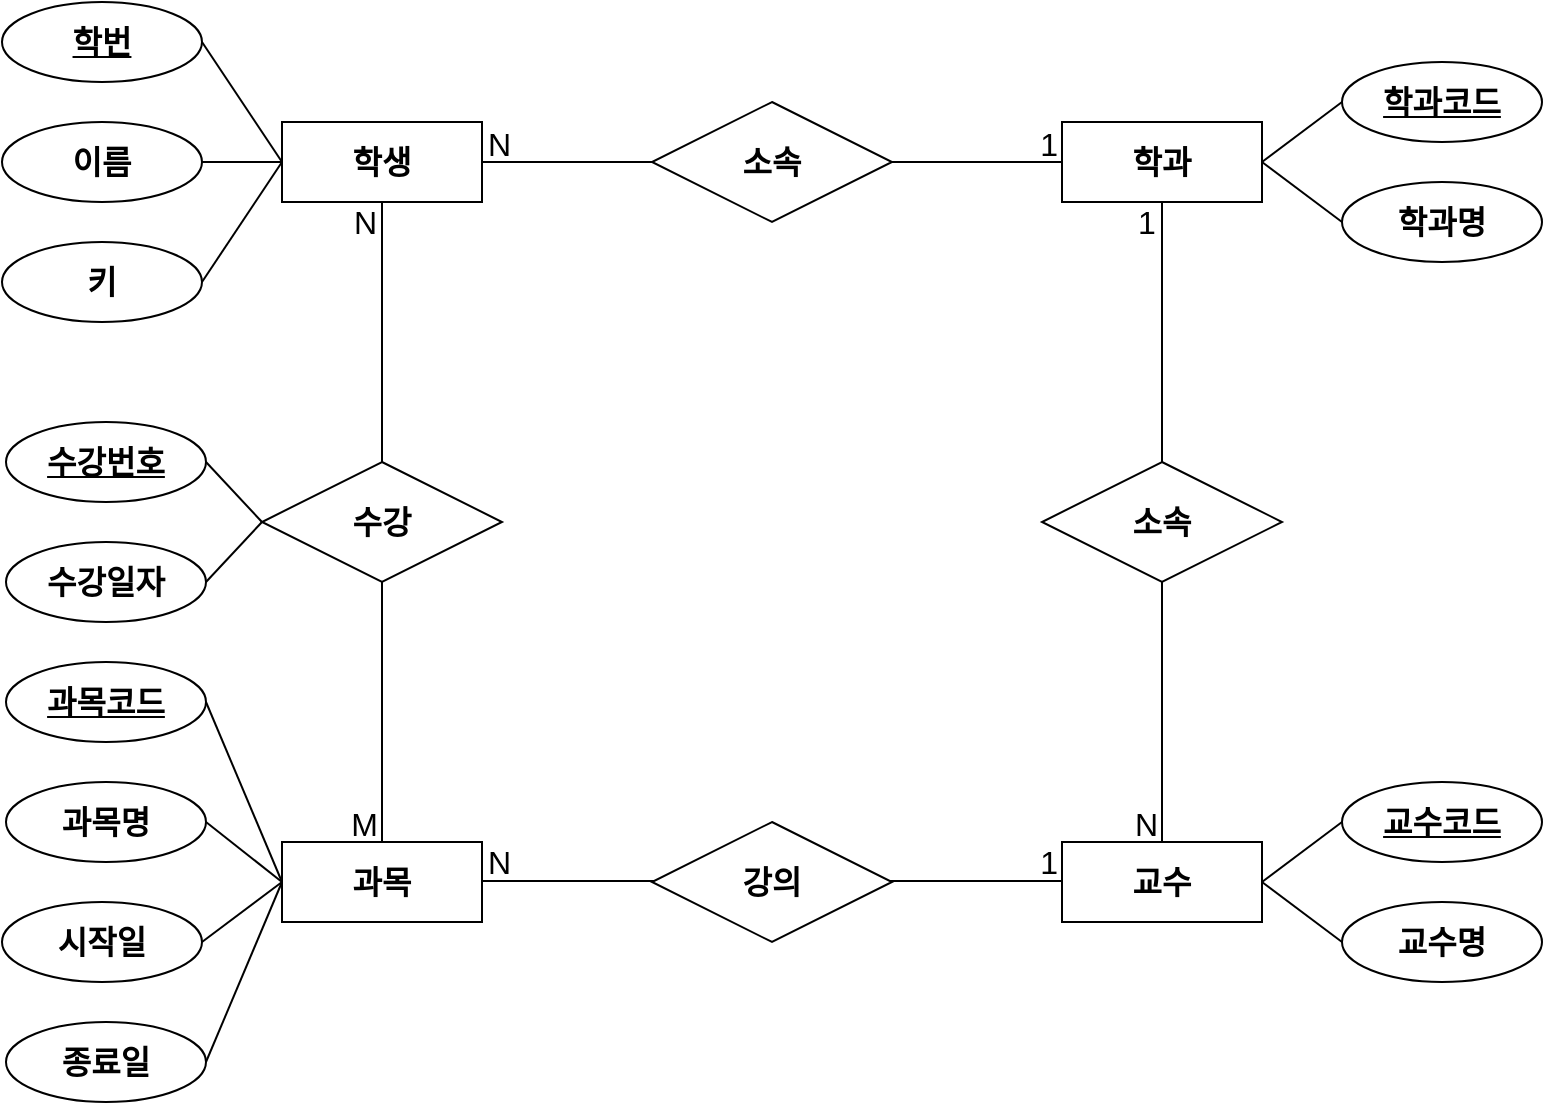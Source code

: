<mxfile>
    <diagram id="_AdScjWyPTQsTFY6K1qV" name="Page-1">
        <mxGraphModel dx="1100" dy="787" grid="1" gridSize="10" guides="1" tooltips="1" connect="1" arrows="1" fold="1" page="1" pageScale="1" pageWidth="850" pageHeight="1100" math="0" shadow="0">
            <root>
                <mxCell id="0"/>
                <mxCell id="1" parent="0"/>
                <mxCell id="2" value="" style="endArrow=none;html=1;rounded=0;fontSize=16;entryX=0;entryY=0.5;entryDx=0;entryDy=0;exitX=1;exitY=0.5;exitDx=0;exitDy=0;" edge="1" parent="1" source="5" target="20">
                    <mxGeometry relative="1" as="geometry">
                        <mxPoint x="640" y="40" as="sourcePoint"/>
                        <mxPoint x="710" y="-30" as="targetPoint"/>
                    </mxGeometry>
                </mxCell>
                <mxCell id="3" value="" style="endArrow=none;html=1;rounded=0;fontSize=16;exitX=1;exitY=0.5;exitDx=0;exitDy=0;entryX=0;entryY=0.5;entryDx=0;entryDy=0;" edge="1" parent="1" source="5" target="21">
                    <mxGeometry relative="1" as="geometry">
                        <mxPoint x="510" y="30.5" as="sourcePoint"/>
                        <mxPoint x="550" y="31" as="targetPoint"/>
                    </mxGeometry>
                </mxCell>
                <mxCell id="4" value="&lt;span style=&quot;font-size: 16px;&quot;&gt;&lt;b&gt;학생&lt;/b&gt;&lt;/span&gt;" style="whiteSpace=wrap;html=1;align=center;" vertex="1" parent="1">
                    <mxGeometry x="180" y="100" width="100" height="40" as="geometry"/>
                </mxCell>
                <mxCell id="5" value="&lt;span style=&quot;font-size: 16px;&quot;&gt;&lt;b&gt;학과&lt;br&gt;&lt;/b&gt;&lt;/span&gt;" style="whiteSpace=wrap;html=1;align=center;" vertex="1" parent="1">
                    <mxGeometry x="570" y="100" width="100" height="40" as="geometry"/>
                </mxCell>
                <mxCell id="6" value="학번" style="ellipse;whiteSpace=wrap;html=1;align=center;fontStyle=5;fontSize=16;" vertex="1" parent="1">
                    <mxGeometry x="40" y="40" width="100" height="40" as="geometry"/>
                </mxCell>
                <mxCell id="7" value="이름" style="ellipse;whiteSpace=wrap;html=1;align=center;fontSize=16;fontStyle=1" vertex="1" parent="1">
                    <mxGeometry x="40" y="100" width="100" height="40" as="geometry"/>
                </mxCell>
                <mxCell id="8" value="키" style="ellipse;whiteSpace=wrap;html=1;align=center;fontSize=16;fontStyle=1" vertex="1" parent="1">
                    <mxGeometry x="40" y="160" width="100" height="40" as="geometry"/>
                </mxCell>
                <mxCell id="13" value="" style="endArrow=none;html=1;rounded=0;fontSize=16;entryX=0;entryY=0.5;entryDx=0;entryDy=0;exitX=1;exitY=0.5;exitDx=0;exitDy=0;" edge="1" parent="1" source="6" target="4">
                    <mxGeometry relative="1" as="geometry">
                        <mxPoint x="260" y="-30" as="sourcePoint"/>
                        <mxPoint x="250" y="20" as="targetPoint"/>
                    </mxGeometry>
                </mxCell>
                <mxCell id="14" value="" style="endArrow=none;html=1;rounded=0;fontSize=16;entryX=0;entryY=0.5;entryDx=0;entryDy=0;exitX=1;exitY=0.5;exitDx=0;exitDy=0;" edge="1" parent="1" source="7" target="4">
                    <mxGeometry relative="1" as="geometry">
                        <mxPoint x="140" y="-30.5" as="sourcePoint"/>
                        <mxPoint x="220" y="100" as="targetPoint"/>
                    </mxGeometry>
                </mxCell>
                <mxCell id="15" value="" style="endArrow=none;html=1;rounded=0;fontSize=16;entryX=0;entryY=0.5;entryDx=0;entryDy=0;exitX=1;exitY=0.5;exitDx=0;exitDy=0;" edge="1" parent="1" source="8" target="4">
                    <mxGeometry relative="1" as="geometry">
                        <mxPoint x="150" y="30" as="sourcePoint"/>
                        <mxPoint x="230" y="110" as="targetPoint"/>
                    </mxGeometry>
                </mxCell>
                <mxCell id="20" value="학과코드" style="ellipse;whiteSpace=wrap;html=1;align=center;fontStyle=5;fontSize=16;" vertex="1" parent="1">
                    <mxGeometry x="710" y="70" width="100" height="40" as="geometry"/>
                </mxCell>
                <mxCell id="21" value="학과명" style="ellipse;whiteSpace=wrap;html=1;align=center;fontSize=16;fontStyle=1" vertex="1" parent="1">
                    <mxGeometry x="710" y="130" width="100" height="40" as="geometry"/>
                </mxCell>
                <mxCell id="22" value="&lt;span style=&quot;font-size: 16px;&quot;&gt;&lt;b&gt;교수&lt;/b&gt;&lt;/span&gt;" style="whiteSpace=wrap;html=1;align=center;" vertex="1" parent="1">
                    <mxGeometry x="570" y="460" width="100" height="40" as="geometry"/>
                </mxCell>
                <mxCell id="23" value="교수명" style="ellipse;whiteSpace=wrap;html=1;align=center;fontSize=16;fontStyle=1" vertex="1" parent="1">
                    <mxGeometry x="710" y="490" width="100" height="40" as="geometry"/>
                </mxCell>
                <mxCell id="25" value="" style="endArrow=none;html=1;rounded=0;fontSize=16;exitX=1;exitY=0.5;exitDx=0;exitDy=0;entryX=0;entryY=0.5;entryDx=0;entryDy=0;" edge="1" parent="1" source="22" target="29">
                    <mxGeometry relative="1" as="geometry">
                        <mxPoint x="470" y="440" as="sourcePoint"/>
                        <mxPoint x="440" y="390" as="targetPoint"/>
                    </mxGeometry>
                </mxCell>
                <mxCell id="26" value="" style="endArrow=none;html=1;rounded=0;fontSize=16;entryX=0;entryY=0.5;entryDx=0;entryDy=0;exitX=1;exitY=0.5;exitDx=0;exitDy=0;" edge="1" parent="1" source="22" target="23">
                    <mxGeometry relative="1" as="geometry">
                        <mxPoint x="470" y="490" as="sourcePoint"/>
                        <mxPoint x="440" y="420" as="targetPoint"/>
                    </mxGeometry>
                </mxCell>
                <mxCell id="29" value="교수코드" style="ellipse;whiteSpace=wrap;html=1;align=center;fontStyle=5;fontSize=16;" vertex="1" parent="1">
                    <mxGeometry x="710" y="430" width="100" height="40" as="geometry"/>
                </mxCell>
                <mxCell id="30" value="" style="endArrow=none;html=1;rounded=0;fontSize=16;exitX=1;exitY=0.5;exitDx=0;exitDy=0;entryX=0;entryY=0.5;entryDx=0;entryDy=0;" edge="1" parent="1" source="4" target="5">
                    <mxGeometry relative="1" as="geometry">
                        <mxPoint x="390" y="230" as="sourcePoint"/>
                        <mxPoint x="550" y="230" as="targetPoint"/>
                    </mxGeometry>
                </mxCell>
                <mxCell id="31" value="N" style="resizable=0;html=1;align=left;verticalAlign=bottom;fontSize=16;" connectable="0" vertex="1" parent="30">
                    <mxGeometry x="-1" relative="1" as="geometry">
                        <mxPoint x="1" y="2" as="offset"/>
                    </mxGeometry>
                </mxCell>
                <mxCell id="32" value="1" style="resizable=0;html=1;align=right;verticalAlign=bottom;fontSize=16;" connectable="0" vertex="1" parent="30">
                    <mxGeometry x="1" relative="1" as="geometry">
                        <mxPoint x="-2" y="2" as="offset"/>
                    </mxGeometry>
                </mxCell>
                <mxCell id="33" value="소속" style="shape=rhombus;perimeter=rhombusPerimeter;whiteSpace=wrap;html=1;align=center;fontSize=16;fontStyle=1" vertex="1" parent="1">
                    <mxGeometry x="365" y="90" width="120" height="60" as="geometry"/>
                </mxCell>
                <mxCell id="50" value="" style="endArrow=none;html=1;rounded=0;fontSize=16;entryX=1;entryY=0.5;entryDx=0;entryDy=0;exitX=0;exitY=0.5;exitDx=0;exitDy=0;" edge="1" source="52" target="53" parent="1">
                    <mxGeometry relative="1" as="geometry">
                        <mxPoint x="250" y="400" as="sourcePoint"/>
                        <mxPoint x="320" y="330" as="targetPoint"/>
                    </mxGeometry>
                </mxCell>
                <mxCell id="51" value="" style="endArrow=none;html=1;rounded=0;fontSize=16;exitX=0;exitY=0.5;exitDx=0;exitDy=0;entryX=1;entryY=0.5;entryDx=0;entryDy=0;" edge="1" source="52" target="54" parent="1">
                    <mxGeometry relative="1" as="geometry">
                        <mxPoint x="120" y="390.5" as="sourcePoint"/>
                        <mxPoint x="160" y="391" as="targetPoint"/>
                    </mxGeometry>
                </mxCell>
                <mxCell id="52" value="&lt;span style=&quot;font-size: 16px;&quot;&gt;&lt;b&gt;과목&lt;br&gt;&lt;/b&gt;&lt;/span&gt;" style="whiteSpace=wrap;html=1;align=center;" vertex="1" parent="1">
                    <mxGeometry x="180" y="460" width="100" height="40" as="geometry"/>
                </mxCell>
                <mxCell id="53" value="과목코드" style="ellipse;whiteSpace=wrap;html=1;align=center;fontStyle=5;fontSize=16;" vertex="1" parent="1">
                    <mxGeometry x="42" y="370" width="100" height="40" as="geometry"/>
                </mxCell>
                <mxCell id="54" value="과목명" style="ellipse;whiteSpace=wrap;html=1;align=center;fontSize=16;fontStyle=1" vertex="1" parent="1">
                    <mxGeometry x="42" y="430" width="100" height="40" as="geometry"/>
                </mxCell>
                <mxCell id="58" value="" style="endArrow=none;html=1;rounded=0;fontSize=16;entryX=1;entryY=0.5;entryDx=0;entryDy=0;exitX=0;exitY=0.5;exitDx=0;exitDy=0;" edge="1" target="59" parent="1" source="52">
                    <mxGeometry relative="1" as="geometry">
                        <mxPoint x="-82" y="495" as="sourcePoint"/>
                        <mxPoint x="-202" y="406" as="targetPoint"/>
                    </mxGeometry>
                </mxCell>
                <mxCell id="59" value="시작일" style="ellipse;whiteSpace=wrap;html=1;align=center;fontSize=16;fontStyle=1" vertex="1" parent="1">
                    <mxGeometry x="40" y="490" width="100" height="40" as="geometry"/>
                </mxCell>
                <mxCell id="60" value="" style="endArrow=none;html=1;rounded=0;fontSize=16;exitX=0;exitY=0.5;exitDx=0;exitDy=0;entryX=1;entryY=0.5;entryDx=0;entryDy=0;" edge="1" target="61" parent="1" source="52">
                    <mxGeometry relative="1" as="geometry">
                        <mxPoint x="280" y="540" as="sourcePoint"/>
                        <mxPoint x="160" y="451" as="targetPoint"/>
                    </mxGeometry>
                </mxCell>
                <mxCell id="61" value="종료일" style="ellipse;whiteSpace=wrap;html=1;align=center;fontSize=16;fontStyle=1" vertex="1" parent="1">
                    <mxGeometry x="42" y="550" width="100" height="40" as="geometry"/>
                </mxCell>
                <mxCell id="66" value="" style="endArrow=none;html=1;rounded=0;fontSize=16;exitX=1;exitY=0.5;exitDx=0;exitDy=0;entryX=0;entryY=0.5;entryDx=0;entryDy=0;" edge="1" parent="1">
                    <mxGeometry relative="1" as="geometry">
                        <mxPoint x="280" y="479.5" as="sourcePoint"/>
                        <mxPoint x="570" y="479.5" as="targetPoint"/>
                    </mxGeometry>
                </mxCell>
                <mxCell id="67" value="N" style="resizable=0;html=1;align=left;verticalAlign=bottom;fontSize=16;" connectable="0" vertex="1" parent="66">
                    <mxGeometry x="-1" relative="1" as="geometry">
                        <mxPoint x="1" y="2" as="offset"/>
                    </mxGeometry>
                </mxCell>
                <mxCell id="68" value="1" style="resizable=0;html=1;align=right;verticalAlign=bottom;fontSize=16;" connectable="0" vertex="1" parent="66">
                    <mxGeometry x="1" relative="1" as="geometry">
                        <mxPoint x="-2" y="2" as="offset"/>
                    </mxGeometry>
                </mxCell>
                <mxCell id="65" value="강의" style="shape=rhombus;perimeter=rhombusPerimeter;whiteSpace=wrap;html=1;align=center;fontSize=16;fontStyle=1" vertex="1" parent="1">
                    <mxGeometry x="365" y="450" width="120" height="60" as="geometry"/>
                </mxCell>
                <mxCell id="69" value="" style="endArrow=none;html=1;rounded=0;fontSize=16;exitX=0.5;exitY=1;exitDx=0;exitDy=0;entryX=0.5;entryY=0;entryDx=0;entryDy=0;" edge="1" parent="1" source="4" target="52">
                    <mxGeometry relative="1" as="geometry">
                        <mxPoint x="290" y="130" as="sourcePoint"/>
                        <mxPoint x="580" y="130" as="targetPoint"/>
                    </mxGeometry>
                </mxCell>
                <mxCell id="70" value="N" style="resizable=0;html=1;align=left;verticalAlign=bottom;fontSize=16;" connectable="0" vertex="1" parent="69">
                    <mxGeometry x="-1" relative="1" as="geometry">
                        <mxPoint x="-16" y="21" as="offset"/>
                    </mxGeometry>
                </mxCell>
                <mxCell id="71" value="M" style="resizable=0;html=1;align=right;verticalAlign=bottom;fontSize=16;" connectable="0" vertex="1" parent="69">
                    <mxGeometry x="1" relative="1" as="geometry">
                        <mxPoint x="-2" y="2" as="offset"/>
                    </mxGeometry>
                </mxCell>
                <mxCell id="34" value="수강" style="shape=rhombus;perimeter=rhombusPerimeter;whiteSpace=wrap;html=1;align=center;fontSize=16;fontStyle=1" vertex="1" parent="1">
                    <mxGeometry x="170" y="270" width="120" height="60" as="geometry"/>
                </mxCell>
                <mxCell id="76" value="수강일자" style="ellipse;whiteSpace=wrap;html=1;align=center;fontSize=16;fontStyle=1" vertex="1" parent="1">
                    <mxGeometry x="42" y="310" width="100" height="40" as="geometry"/>
                </mxCell>
                <mxCell id="77" value="" style="endArrow=none;html=1;rounded=0;fontSize=16;entryX=1;entryY=0.5;entryDx=0;entryDy=0;exitX=0;exitY=0.5;exitDx=0;exitDy=0;" edge="1" target="76" parent="1" source="34">
                    <mxGeometry relative="1" as="geometry">
                        <mxPoint x="290" y="300" as="sourcePoint"/>
                        <mxPoint x="60" y="240" as="targetPoint"/>
                    </mxGeometry>
                </mxCell>
                <mxCell id="81" value="" style="endArrow=none;html=1;rounded=0;fontSize=16;exitX=0.5;exitY=1;exitDx=0;exitDy=0;entryX=0.5;entryY=0;entryDx=0;entryDy=0;" edge="1" parent="1" source="5" target="22">
                    <mxGeometry relative="1" as="geometry">
                        <mxPoint x="520" y="220" as="sourcePoint"/>
                        <mxPoint x="560" y="390" as="targetPoint"/>
                    </mxGeometry>
                </mxCell>
                <mxCell id="82" value="1" style="resizable=0;html=1;align=left;verticalAlign=bottom;fontSize=16;" connectable="0" vertex="1" parent="81">
                    <mxGeometry x="-1" relative="1" as="geometry">
                        <mxPoint x="-14" y="21" as="offset"/>
                    </mxGeometry>
                </mxCell>
                <mxCell id="83" value="N" style="resizable=0;html=1;align=right;verticalAlign=bottom;fontSize=16;" connectable="0" vertex="1" parent="81">
                    <mxGeometry x="1" relative="1" as="geometry">
                        <mxPoint x="-2" y="2" as="offset"/>
                    </mxGeometry>
                </mxCell>
                <mxCell id="80" value="소속" style="shape=rhombus;perimeter=rhombusPerimeter;whiteSpace=wrap;html=1;align=center;fontSize=16;fontStyle=1" vertex="1" parent="1">
                    <mxGeometry x="560" y="270" width="120" height="60" as="geometry"/>
                </mxCell>
                <mxCell id="hHEy7E8xGIfaVttC52IC-83" value="수강번호" style="ellipse;whiteSpace=wrap;html=1;align=center;fontStyle=5;fontSize=16;" vertex="1" parent="1">
                    <mxGeometry x="42" y="250" width="100" height="40" as="geometry"/>
                </mxCell>
                <mxCell id="hHEy7E8xGIfaVttC52IC-84" value="" style="endArrow=none;html=1;rounded=0;fontSize=16;entryX=1;entryY=0.5;entryDx=0;entryDy=0;exitX=0;exitY=0.5;exitDx=0;exitDy=0;" edge="1" parent="1" source="34" target="hHEy7E8xGIfaVttC52IC-83">
                    <mxGeometry relative="1" as="geometry">
                        <mxPoint x="180" y="310" as="sourcePoint"/>
                        <mxPoint x="152" y="340" as="targetPoint"/>
                    </mxGeometry>
                </mxCell>
            </root>
        </mxGraphModel>
    </diagram>
    <diagram id="PooRbNvgehiI0-KN0W5j" name="Page-2">
        <mxGraphModel dx="1100" dy="787" grid="1" gridSize="10" guides="1" tooltips="1" connect="1" arrows="1" fold="1" page="1" pageScale="1" pageWidth="850" pageHeight="1100" math="0" shadow="0">
            <root>
                <mxCell id="0"/>
                <mxCell id="1" parent="0"/>
                <mxCell id="-gYRclkvcAyLmIwYbQd1-1" value="학생" style="shape=table;startSize=30;container=1;collapsible=1;childLayout=tableLayout;fixedRows=1;rowLines=0;fontStyle=1;align=center;resizeLast=1;" vertex="1" parent="1">
                    <mxGeometry x="40" y="40" width="180" height="150" as="geometry"/>
                </mxCell>
                <mxCell id="-gYRclkvcAyLmIwYbQd1-2" value="" style="shape=tableRow;horizontal=0;startSize=0;swimlaneHead=0;swimlaneBody=0;fillColor=none;collapsible=0;dropTarget=0;points=[[0,0.5],[1,0.5]];portConstraint=eastwest;top=0;left=0;right=0;bottom=0;" vertex="1" parent="-gYRclkvcAyLmIwYbQd1-1">
                    <mxGeometry y="30" width="180" height="30" as="geometry"/>
                </mxCell>
                <mxCell id="-gYRclkvcAyLmIwYbQd1-3" value="PK" style="shape=partialRectangle;connectable=0;fillColor=none;top=0;left=0;bottom=0;right=0;fontStyle=1;overflow=hidden;" vertex="1" parent="-gYRclkvcAyLmIwYbQd1-2">
                    <mxGeometry width="60" height="30" as="geometry">
                        <mxRectangle width="60" height="30" as="alternateBounds"/>
                    </mxGeometry>
                </mxCell>
                <mxCell id="-gYRclkvcAyLmIwYbQd1-4" value="학번" style="shape=partialRectangle;connectable=0;fillColor=none;top=0;left=0;bottom=0;right=0;align=left;spacingLeft=6;fontStyle=5;overflow=hidden;" vertex="1" parent="-gYRclkvcAyLmIwYbQd1-2">
                    <mxGeometry x="60" width="120" height="30" as="geometry">
                        <mxRectangle width="120" height="30" as="alternateBounds"/>
                    </mxGeometry>
                </mxCell>
                <mxCell id="-gYRclkvcAyLmIwYbQd1-5" value="" style="shape=tableRow;horizontal=0;startSize=0;swimlaneHead=0;swimlaneBody=0;fillColor=none;collapsible=0;dropTarget=0;points=[[0,0.5],[1,0.5]];portConstraint=eastwest;top=0;left=0;right=0;bottom=1;" vertex="1" parent="-gYRclkvcAyLmIwYbQd1-1">
                    <mxGeometry y="60" width="180" height="30" as="geometry"/>
                </mxCell>
                <mxCell id="-gYRclkvcAyLmIwYbQd1-6" value="FK" style="shape=partialRectangle;connectable=0;fillColor=none;top=0;left=0;bottom=0;right=0;fontStyle=1;overflow=hidden;" vertex="1" parent="-gYRclkvcAyLmIwYbQd1-5">
                    <mxGeometry width="60" height="30" as="geometry">
                        <mxRectangle width="60" height="30" as="alternateBounds"/>
                    </mxGeometry>
                </mxCell>
                <mxCell id="-gYRclkvcAyLmIwYbQd1-7" value="학과코드" style="shape=partialRectangle;connectable=0;fillColor=none;top=0;left=0;bottom=0;right=0;align=left;spacingLeft=6;fontStyle=5;overflow=hidden;" vertex="1" parent="-gYRclkvcAyLmIwYbQd1-5">
                    <mxGeometry x="60" width="120" height="30" as="geometry">
                        <mxRectangle width="120" height="30" as="alternateBounds"/>
                    </mxGeometry>
                </mxCell>
                <mxCell id="-gYRclkvcAyLmIwYbQd1-8" value="" style="shape=tableRow;horizontal=0;startSize=0;swimlaneHead=0;swimlaneBody=0;fillColor=none;collapsible=0;dropTarget=0;points=[[0,0.5],[1,0.5]];portConstraint=eastwest;top=0;left=0;right=0;bottom=0;" vertex="1" parent="-gYRclkvcAyLmIwYbQd1-1">
                    <mxGeometry y="90" width="180" height="30" as="geometry"/>
                </mxCell>
                <mxCell id="-gYRclkvcAyLmIwYbQd1-9" value="" style="shape=partialRectangle;connectable=0;fillColor=none;top=0;left=0;bottom=0;right=0;editable=1;overflow=hidden;" vertex="1" parent="-gYRclkvcAyLmIwYbQd1-8">
                    <mxGeometry width="60" height="30" as="geometry">
                        <mxRectangle width="60" height="30" as="alternateBounds"/>
                    </mxGeometry>
                </mxCell>
                <mxCell id="-gYRclkvcAyLmIwYbQd1-10" value="이름" style="shape=partialRectangle;connectable=0;fillColor=none;top=0;left=0;bottom=0;right=0;align=left;spacingLeft=6;overflow=hidden;" vertex="1" parent="-gYRclkvcAyLmIwYbQd1-8">
                    <mxGeometry x="60" width="120" height="30" as="geometry">
                        <mxRectangle width="120" height="30" as="alternateBounds"/>
                    </mxGeometry>
                </mxCell>
                <mxCell id="-gYRclkvcAyLmIwYbQd1-11" value="" style="shape=tableRow;horizontal=0;startSize=0;swimlaneHead=0;swimlaneBody=0;fillColor=none;collapsible=0;dropTarget=0;points=[[0,0.5],[1,0.5]];portConstraint=eastwest;top=0;left=0;right=0;bottom=0;" vertex="1" parent="-gYRclkvcAyLmIwYbQd1-1">
                    <mxGeometry y="120" width="180" height="30" as="geometry"/>
                </mxCell>
                <mxCell id="-gYRclkvcAyLmIwYbQd1-12" value="" style="shape=partialRectangle;connectable=0;fillColor=none;top=0;left=0;bottom=0;right=0;editable=1;overflow=hidden;" vertex="1" parent="-gYRclkvcAyLmIwYbQd1-11">
                    <mxGeometry width="60" height="30" as="geometry">
                        <mxRectangle width="60" height="30" as="alternateBounds"/>
                    </mxGeometry>
                </mxCell>
                <mxCell id="-gYRclkvcAyLmIwYbQd1-13" value="키" style="shape=partialRectangle;connectable=0;fillColor=none;top=0;left=0;bottom=0;right=0;align=left;spacingLeft=6;overflow=hidden;" vertex="1" parent="-gYRclkvcAyLmIwYbQd1-11">
                    <mxGeometry x="60" width="120" height="30" as="geometry">
                        <mxRectangle width="120" height="30" as="alternateBounds"/>
                    </mxGeometry>
                </mxCell>
                <mxCell id="-gYRclkvcAyLmIwYbQd1-14" value="학과" style="shape=table;startSize=30;container=1;collapsible=1;childLayout=tableLayout;fixedRows=1;rowLines=0;fontStyle=1;align=center;resizeLast=1;" vertex="1" parent="1">
                    <mxGeometry x="340" y="40" width="180" height="90" as="geometry"/>
                </mxCell>
                <mxCell id="-gYRclkvcAyLmIwYbQd1-15" value="" style="shape=tableRow;horizontal=0;startSize=0;swimlaneHead=0;swimlaneBody=0;fillColor=none;collapsible=0;dropTarget=0;points=[[0,0.5],[1,0.5]];portConstraint=eastwest;top=0;left=0;right=0;bottom=1;" vertex="1" parent="-gYRclkvcAyLmIwYbQd1-14">
                    <mxGeometry y="30" width="180" height="30" as="geometry"/>
                </mxCell>
                <mxCell id="-gYRclkvcAyLmIwYbQd1-16" value="PK" style="shape=partialRectangle;connectable=0;fillColor=none;top=0;left=0;bottom=0;right=0;fontStyle=1;overflow=hidden;" vertex="1" parent="-gYRclkvcAyLmIwYbQd1-15">
                    <mxGeometry width="30" height="30" as="geometry">
                        <mxRectangle width="30" height="30" as="alternateBounds"/>
                    </mxGeometry>
                </mxCell>
                <mxCell id="-gYRclkvcAyLmIwYbQd1-17" value="학과코드" style="shape=partialRectangle;connectable=0;fillColor=none;top=0;left=0;bottom=0;right=0;align=left;spacingLeft=6;fontStyle=5;overflow=hidden;" vertex="1" parent="-gYRclkvcAyLmIwYbQd1-15">
                    <mxGeometry x="30" width="150" height="30" as="geometry">
                        <mxRectangle width="150" height="30" as="alternateBounds"/>
                    </mxGeometry>
                </mxCell>
                <mxCell id="-gYRclkvcAyLmIwYbQd1-18" value="" style="shape=tableRow;horizontal=0;startSize=0;swimlaneHead=0;swimlaneBody=0;fillColor=none;collapsible=0;dropTarget=0;points=[[0,0.5],[1,0.5]];portConstraint=eastwest;top=0;left=0;right=0;bottom=0;" vertex="1" parent="-gYRclkvcAyLmIwYbQd1-14">
                    <mxGeometry y="60" width="180" height="30" as="geometry"/>
                </mxCell>
                <mxCell id="-gYRclkvcAyLmIwYbQd1-19" value="" style="shape=partialRectangle;connectable=0;fillColor=none;top=0;left=0;bottom=0;right=0;editable=1;overflow=hidden;" vertex="1" parent="-gYRclkvcAyLmIwYbQd1-18">
                    <mxGeometry width="30" height="30" as="geometry">
                        <mxRectangle width="30" height="30" as="alternateBounds"/>
                    </mxGeometry>
                </mxCell>
                <mxCell id="-gYRclkvcAyLmIwYbQd1-20" value="학과명" style="shape=partialRectangle;connectable=0;fillColor=none;top=0;left=0;bottom=0;right=0;align=left;spacingLeft=6;overflow=hidden;" vertex="1" parent="-gYRclkvcAyLmIwYbQd1-18">
                    <mxGeometry x="30" width="150" height="30" as="geometry">
                        <mxRectangle width="150" height="30" as="alternateBounds"/>
                    </mxGeometry>
                </mxCell>
                <mxCell id="-gYRclkvcAyLmIwYbQd1-27" value="교수" style="shape=table;startSize=30;container=1;collapsible=1;childLayout=tableLayout;fixedRows=1;rowLines=0;fontStyle=1;align=center;resizeLast=1;" vertex="1" parent="1">
                    <mxGeometry x="340" y="420" width="180" height="120" as="geometry"/>
                </mxCell>
                <mxCell id="-gYRclkvcAyLmIwYbQd1-28" value="" style="shape=tableRow;horizontal=0;startSize=0;swimlaneHead=0;swimlaneBody=0;fillColor=none;collapsible=0;dropTarget=0;points=[[0,0.5],[1,0.5]];portConstraint=eastwest;top=0;left=0;right=0;bottom=0;" vertex="1" parent="-gYRclkvcAyLmIwYbQd1-27">
                    <mxGeometry y="30" width="180" height="30" as="geometry"/>
                </mxCell>
                <mxCell id="-gYRclkvcAyLmIwYbQd1-29" value="PK" style="shape=partialRectangle;connectable=0;fillColor=none;top=0;left=0;bottom=0;right=0;fontStyle=1;overflow=hidden;" vertex="1" parent="-gYRclkvcAyLmIwYbQd1-28">
                    <mxGeometry width="60" height="30" as="geometry">
                        <mxRectangle width="60" height="30" as="alternateBounds"/>
                    </mxGeometry>
                </mxCell>
                <mxCell id="-gYRclkvcAyLmIwYbQd1-30" value="교수코드" style="shape=partialRectangle;connectable=0;fillColor=none;top=0;left=0;bottom=0;right=0;align=left;spacingLeft=6;fontStyle=5;overflow=hidden;" vertex="1" parent="-gYRclkvcAyLmIwYbQd1-28">
                    <mxGeometry x="60" width="120" height="30" as="geometry">
                        <mxRectangle width="120" height="30" as="alternateBounds"/>
                    </mxGeometry>
                </mxCell>
                <mxCell id="-gYRclkvcAyLmIwYbQd1-31" value="" style="shape=tableRow;horizontal=0;startSize=0;swimlaneHead=0;swimlaneBody=0;fillColor=none;collapsible=0;dropTarget=0;points=[[0,0.5],[1,0.5]];portConstraint=eastwest;top=0;left=0;right=0;bottom=1;" vertex="1" parent="-gYRclkvcAyLmIwYbQd1-27">
                    <mxGeometry y="60" width="180" height="30" as="geometry"/>
                </mxCell>
                <mxCell id="-gYRclkvcAyLmIwYbQd1-32" value="FK" style="shape=partialRectangle;connectable=0;fillColor=none;top=0;left=0;bottom=0;right=0;fontStyle=1;overflow=hidden;" vertex="1" parent="-gYRclkvcAyLmIwYbQd1-31">
                    <mxGeometry width="60" height="30" as="geometry">
                        <mxRectangle width="60" height="30" as="alternateBounds"/>
                    </mxGeometry>
                </mxCell>
                <mxCell id="-gYRclkvcAyLmIwYbQd1-33" value="학과코드" style="shape=partialRectangle;connectable=0;fillColor=none;top=0;left=0;bottom=0;right=0;align=left;spacingLeft=6;fontStyle=5;overflow=hidden;" vertex="1" parent="-gYRclkvcAyLmIwYbQd1-31">
                    <mxGeometry x="60" width="120" height="30" as="geometry">
                        <mxRectangle width="120" height="30" as="alternateBounds"/>
                    </mxGeometry>
                </mxCell>
                <mxCell id="-gYRclkvcAyLmIwYbQd1-34" value="" style="shape=tableRow;horizontal=0;startSize=0;swimlaneHead=0;swimlaneBody=0;fillColor=none;collapsible=0;dropTarget=0;points=[[0,0.5],[1,0.5]];portConstraint=eastwest;top=0;left=0;right=0;bottom=0;" vertex="1" parent="-gYRclkvcAyLmIwYbQd1-27">
                    <mxGeometry y="90" width="180" height="30" as="geometry"/>
                </mxCell>
                <mxCell id="-gYRclkvcAyLmIwYbQd1-35" value="" style="shape=partialRectangle;connectable=0;fillColor=none;top=0;left=0;bottom=0;right=0;editable=1;overflow=hidden;" vertex="1" parent="-gYRclkvcAyLmIwYbQd1-34">
                    <mxGeometry width="60" height="30" as="geometry">
                        <mxRectangle width="60" height="30" as="alternateBounds"/>
                    </mxGeometry>
                </mxCell>
                <mxCell id="-gYRclkvcAyLmIwYbQd1-36" value="교수명" style="shape=partialRectangle;connectable=0;fillColor=none;top=0;left=0;bottom=0;right=0;align=left;spacingLeft=6;overflow=hidden;" vertex="1" parent="-gYRclkvcAyLmIwYbQd1-34">
                    <mxGeometry x="60" width="120" height="30" as="geometry">
                        <mxRectangle width="120" height="30" as="alternateBounds"/>
                    </mxGeometry>
                </mxCell>
                <mxCell id="-gYRclkvcAyLmIwYbQd1-40" value="과목" style="shape=table;startSize=30;container=1;collapsible=1;childLayout=tableLayout;fixedRows=1;rowLines=0;fontStyle=1;align=center;resizeLast=1;" vertex="1" parent="1">
                    <mxGeometry x="40" y="420" width="180" height="180" as="geometry"/>
                </mxCell>
                <mxCell id="-gYRclkvcAyLmIwYbQd1-41" value="" style="shape=tableRow;horizontal=0;startSize=0;swimlaneHead=0;swimlaneBody=0;fillColor=none;collapsible=0;dropTarget=0;points=[[0,0.5],[1,0.5]];portConstraint=eastwest;top=0;left=0;right=0;bottom=0;" vertex="1" parent="-gYRclkvcAyLmIwYbQd1-40">
                    <mxGeometry y="30" width="180" height="30" as="geometry"/>
                </mxCell>
                <mxCell id="-gYRclkvcAyLmIwYbQd1-42" value="PK" style="shape=partialRectangle;connectable=0;fillColor=none;top=0;left=0;bottom=0;right=0;fontStyle=1;overflow=hidden;" vertex="1" parent="-gYRclkvcAyLmIwYbQd1-41">
                    <mxGeometry width="60" height="30" as="geometry">
                        <mxRectangle width="60" height="30" as="alternateBounds"/>
                    </mxGeometry>
                </mxCell>
                <mxCell id="-gYRclkvcAyLmIwYbQd1-43" value="과목코드" style="shape=partialRectangle;connectable=0;fillColor=none;top=0;left=0;bottom=0;right=0;align=left;spacingLeft=6;fontStyle=5;overflow=hidden;" vertex="1" parent="-gYRclkvcAyLmIwYbQd1-41">
                    <mxGeometry x="60" width="120" height="30" as="geometry">
                        <mxRectangle width="120" height="30" as="alternateBounds"/>
                    </mxGeometry>
                </mxCell>
                <mxCell id="-gYRclkvcAyLmIwYbQd1-44" value="" style="shape=tableRow;horizontal=0;startSize=0;swimlaneHead=0;swimlaneBody=0;fillColor=none;collapsible=0;dropTarget=0;points=[[0,0.5],[1,0.5]];portConstraint=eastwest;top=0;left=0;right=0;bottom=1;" vertex="1" parent="-gYRclkvcAyLmIwYbQd1-40">
                    <mxGeometry y="60" width="180" height="30" as="geometry"/>
                </mxCell>
                <mxCell id="-gYRclkvcAyLmIwYbQd1-45" value="FK" style="shape=partialRectangle;connectable=0;fillColor=none;top=0;left=0;bottom=0;right=0;fontStyle=1;overflow=hidden;" vertex="1" parent="-gYRclkvcAyLmIwYbQd1-44">
                    <mxGeometry width="60" height="30" as="geometry">
                        <mxRectangle width="60" height="30" as="alternateBounds"/>
                    </mxGeometry>
                </mxCell>
                <mxCell id="-gYRclkvcAyLmIwYbQd1-46" value="교수코드" style="shape=partialRectangle;connectable=0;fillColor=none;top=0;left=0;bottom=0;right=0;align=left;spacingLeft=6;fontStyle=5;overflow=hidden;" vertex="1" parent="-gYRclkvcAyLmIwYbQd1-44">
                    <mxGeometry x="60" width="120" height="30" as="geometry">
                        <mxRectangle width="120" height="30" as="alternateBounds"/>
                    </mxGeometry>
                </mxCell>
                <mxCell id="-gYRclkvcAyLmIwYbQd1-47" value="" style="shape=tableRow;horizontal=0;startSize=0;swimlaneHead=0;swimlaneBody=0;fillColor=none;collapsible=0;dropTarget=0;points=[[0,0.5],[1,0.5]];portConstraint=eastwest;top=0;left=0;right=0;bottom=0;" vertex="1" parent="-gYRclkvcAyLmIwYbQd1-40">
                    <mxGeometry y="90" width="180" height="30" as="geometry"/>
                </mxCell>
                <mxCell id="-gYRclkvcAyLmIwYbQd1-48" value="" style="shape=partialRectangle;connectable=0;fillColor=none;top=0;left=0;bottom=0;right=0;editable=1;overflow=hidden;" vertex="1" parent="-gYRclkvcAyLmIwYbQd1-47">
                    <mxGeometry width="60" height="30" as="geometry">
                        <mxRectangle width="60" height="30" as="alternateBounds"/>
                    </mxGeometry>
                </mxCell>
                <mxCell id="-gYRclkvcAyLmIwYbQd1-49" value="과목명" style="shape=partialRectangle;connectable=0;fillColor=none;top=0;left=0;bottom=0;right=0;align=left;spacingLeft=6;overflow=hidden;" vertex="1" parent="-gYRclkvcAyLmIwYbQd1-47">
                    <mxGeometry x="60" width="120" height="30" as="geometry">
                        <mxRectangle width="120" height="30" as="alternateBounds"/>
                    </mxGeometry>
                </mxCell>
                <mxCell id="-gYRclkvcAyLmIwYbQd1-50" value="" style="shape=tableRow;horizontal=0;startSize=0;swimlaneHead=0;swimlaneBody=0;fillColor=none;collapsible=0;dropTarget=0;points=[[0,0.5],[1,0.5]];portConstraint=eastwest;top=0;left=0;right=0;bottom=0;" vertex="1" parent="-gYRclkvcAyLmIwYbQd1-40">
                    <mxGeometry y="120" width="180" height="30" as="geometry"/>
                </mxCell>
                <mxCell id="-gYRclkvcAyLmIwYbQd1-51" value="" style="shape=partialRectangle;connectable=0;fillColor=none;top=0;left=0;bottom=0;right=0;editable=1;overflow=hidden;" vertex="1" parent="-gYRclkvcAyLmIwYbQd1-50">
                    <mxGeometry width="60" height="30" as="geometry">
                        <mxRectangle width="60" height="30" as="alternateBounds"/>
                    </mxGeometry>
                </mxCell>
                <mxCell id="-gYRclkvcAyLmIwYbQd1-52" value="시작일" style="shape=partialRectangle;connectable=0;fillColor=none;top=0;left=0;bottom=0;right=0;align=left;spacingLeft=6;overflow=hidden;" vertex="1" parent="-gYRclkvcAyLmIwYbQd1-50">
                    <mxGeometry x="60" width="120" height="30" as="geometry">
                        <mxRectangle width="120" height="30" as="alternateBounds"/>
                    </mxGeometry>
                </mxCell>
                <mxCell id="-gYRclkvcAyLmIwYbQd1-53" value="" style="shape=tableRow;horizontal=0;startSize=0;swimlaneHead=0;swimlaneBody=0;fillColor=none;collapsible=0;dropTarget=0;points=[[0,0.5],[1,0.5]];portConstraint=eastwest;top=0;left=0;right=0;bottom=0;" vertex="1" parent="-gYRclkvcAyLmIwYbQd1-40">
                    <mxGeometry y="150" width="180" height="30" as="geometry"/>
                </mxCell>
                <mxCell id="-gYRclkvcAyLmIwYbQd1-54" value="" style="shape=partialRectangle;connectable=0;fillColor=none;top=0;left=0;bottom=0;right=0;editable=1;overflow=hidden;" vertex="1" parent="-gYRclkvcAyLmIwYbQd1-53">
                    <mxGeometry width="60" height="30" as="geometry">
                        <mxRectangle width="60" height="30" as="alternateBounds"/>
                    </mxGeometry>
                </mxCell>
                <mxCell id="-gYRclkvcAyLmIwYbQd1-55" value="종료일" style="shape=partialRectangle;connectable=0;fillColor=none;top=0;left=0;bottom=0;right=0;align=left;spacingLeft=6;overflow=hidden;" vertex="1" parent="-gYRclkvcAyLmIwYbQd1-53">
                    <mxGeometry x="60" width="120" height="30" as="geometry">
                        <mxRectangle width="120" height="30" as="alternateBounds"/>
                    </mxGeometry>
                </mxCell>
                <mxCell id="-gYRclkvcAyLmIwYbQd1-56" value="수강" style="shape=table;startSize=30;container=1;collapsible=1;childLayout=tableLayout;fixedRows=1;rowLines=0;fontStyle=1;align=center;resizeLast=1;" vertex="1" parent="1">
                    <mxGeometry x="40" y="230" width="180" height="150" as="geometry"/>
                </mxCell>
                <mxCell id="uZQGi4aJIKeUWz2_xX5c-1" value="" style="shape=tableRow;horizontal=0;startSize=0;swimlaneHead=0;swimlaneBody=0;fillColor=none;collapsible=0;dropTarget=0;points=[[0,0.5],[1,0.5]];portConstraint=eastwest;top=0;left=0;right=0;bottom=0;" vertex="1" parent="-gYRclkvcAyLmIwYbQd1-56">
                    <mxGeometry y="30" width="180" height="30" as="geometry"/>
                </mxCell>
                <mxCell id="uZQGi4aJIKeUWz2_xX5c-2" value="PK" style="shape=partialRectangle;connectable=0;fillColor=none;top=0;left=0;bottom=0;right=0;fontStyle=1;overflow=hidden;" vertex="1" parent="uZQGi4aJIKeUWz2_xX5c-1">
                    <mxGeometry width="60" height="30" as="geometry">
                        <mxRectangle width="60" height="30" as="alternateBounds"/>
                    </mxGeometry>
                </mxCell>
                <mxCell id="uZQGi4aJIKeUWz2_xX5c-3" value="수강번호" style="shape=partialRectangle;connectable=0;fillColor=none;top=0;left=0;bottom=0;right=0;align=left;spacingLeft=6;fontStyle=5;overflow=hidden;" vertex="1" parent="uZQGi4aJIKeUWz2_xX5c-1">
                    <mxGeometry x="60" width="120" height="30" as="geometry">
                        <mxRectangle width="120" height="30" as="alternateBounds"/>
                    </mxGeometry>
                </mxCell>
                <mxCell id="-gYRclkvcAyLmIwYbQd1-57" value="" style="shape=tableRow;horizontal=0;startSize=0;swimlaneHead=0;swimlaneBody=0;fillColor=none;collapsible=0;dropTarget=0;points=[[0,0.5],[1,0.5]];portConstraint=eastwest;top=0;left=0;right=0;bottom=0;" vertex="1" parent="-gYRclkvcAyLmIwYbQd1-56">
                    <mxGeometry y="60" width="180" height="30" as="geometry"/>
                </mxCell>
                <mxCell id="-gYRclkvcAyLmIwYbQd1-58" value="FK" style="shape=partialRectangle;connectable=0;fillColor=none;top=0;left=0;bottom=0;right=0;fontStyle=1;overflow=hidden;" vertex="1" parent="-gYRclkvcAyLmIwYbQd1-57">
                    <mxGeometry width="60" height="30" as="geometry">
                        <mxRectangle width="60" height="30" as="alternateBounds"/>
                    </mxGeometry>
                </mxCell>
                <mxCell id="-gYRclkvcAyLmIwYbQd1-59" value="학번" style="shape=partialRectangle;connectable=0;fillColor=none;top=0;left=0;bottom=0;right=0;align=left;spacingLeft=6;fontStyle=5;overflow=hidden;" vertex="1" parent="-gYRclkvcAyLmIwYbQd1-57">
                    <mxGeometry x="60" width="120" height="30" as="geometry">
                        <mxRectangle width="120" height="30" as="alternateBounds"/>
                    </mxGeometry>
                </mxCell>
                <mxCell id="-gYRclkvcAyLmIwYbQd1-60" value="" style="shape=tableRow;horizontal=0;startSize=0;swimlaneHead=0;swimlaneBody=0;fillColor=none;collapsible=0;dropTarget=0;points=[[0,0.5],[1,0.5]];portConstraint=eastwest;top=0;left=0;right=0;bottom=1;" vertex="1" parent="-gYRclkvcAyLmIwYbQd1-56">
                    <mxGeometry y="90" width="180" height="30" as="geometry"/>
                </mxCell>
                <mxCell id="-gYRclkvcAyLmIwYbQd1-61" value="FK" style="shape=partialRectangle;connectable=0;fillColor=none;top=0;left=0;bottom=0;right=0;fontStyle=1;overflow=hidden;" vertex="1" parent="-gYRclkvcAyLmIwYbQd1-60">
                    <mxGeometry width="60" height="30" as="geometry">
                        <mxRectangle width="60" height="30" as="alternateBounds"/>
                    </mxGeometry>
                </mxCell>
                <mxCell id="-gYRclkvcAyLmIwYbQd1-62" value="과목코드" style="shape=partialRectangle;connectable=0;fillColor=none;top=0;left=0;bottom=0;right=0;align=left;spacingLeft=6;fontStyle=5;overflow=hidden;" vertex="1" parent="-gYRclkvcAyLmIwYbQd1-60">
                    <mxGeometry x="60" width="120" height="30" as="geometry">
                        <mxRectangle width="120" height="30" as="alternateBounds"/>
                    </mxGeometry>
                </mxCell>
                <mxCell id="-gYRclkvcAyLmIwYbQd1-63" value="" style="shape=tableRow;horizontal=0;startSize=0;swimlaneHead=0;swimlaneBody=0;fillColor=none;collapsible=0;dropTarget=0;points=[[0,0.5],[1,0.5]];portConstraint=eastwest;top=0;left=0;right=0;bottom=0;" vertex="1" parent="-gYRclkvcAyLmIwYbQd1-56">
                    <mxGeometry y="120" width="180" height="30" as="geometry"/>
                </mxCell>
                <mxCell id="-gYRclkvcAyLmIwYbQd1-64" value="" style="shape=partialRectangle;connectable=0;fillColor=none;top=0;left=0;bottom=0;right=0;editable=1;overflow=hidden;" vertex="1" parent="-gYRclkvcAyLmIwYbQd1-63">
                    <mxGeometry width="60" height="30" as="geometry">
                        <mxRectangle width="60" height="30" as="alternateBounds"/>
                    </mxGeometry>
                </mxCell>
                <mxCell id="-gYRclkvcAyLmIwYbQd1-65" value="수강일자" style="shape=partialRectangle;connectable=0;fillColor=none;top=0;left=0;bottom=0;right=0;align=left;spacingLeft=6;overflow=hidden;" vertex="1" parent="-gYRclkvcAyLmIwYbQd1-63">
                    <mxGeometry x="60" width="120" height="30" as="geometry">
                        <mxRectangle width="120" height="30" as="alternateBounds"/>
                    </mxGeometry>
                </mxCell>
                <mxCell id="tHH4Ai9GXUYTBIkmeA_y-1" value="" style="edgeStyle=entityRelationEdgeStyle;fontSize=12;html=1;endArrow=ERoneToMany;entryX=1;entryY=0.5;entryDx=0;entryDy=0;exitX=0;exitY=0.5;exitDx=0;exitDy=0;" edge="1" parent="1" source="-gYRclkvcAyLmIwYbQd1-15" target="-gYRclkvcAyLmIwYbQd1-5">
                    <mxGeometry width="100" height="100" relative="1" as="geometry">
                        <mxPoint x="210" y="360" as="sourcePoint"/>
                        <mxPoint x="300" y="190" as="targetPoint"/>
                    </mxGeometry>
                </mxCell>
                <mxCell id="tHH4Ai9GXUYTBIkmeA_y-2" value="" style="edgeStyle=entityRelationEdgeStyle;fontSize=12;html=1;endArrow=ERoneToMany;entryX=1;entryY=0.5;entryDx=0;entryDy=0;" edge="1" parent="1" source="-gYRclkvcAyLmIwYbQd1-15" target="-gYRclkvcAyLmIwYbQd1-31">
                    <mxGeometry width="100" height="100" relative="1" as="geometry">
                        <mxPoint x="270" y="95" as="sourcePoint"/>
                        <mxPoint x="230" y="125" as="targetPoint"/>
                    </mxGeometry>
                </mxCell>
                <mxCell id="tHH4Ai9GXUYTBIkmeA_y-3" value="" style="edgeStyle=entityRelationEdgeStyle;fontSize=12;html=1;endArrow=ERoneToMany;exitX=0;exitY=0.5;exitDx=0;exitDy=0;entryX=1;entryY=0.5;entryDx=0;entryDy=0;" edge="1" parent="1" source="-gYRclkvcAyLmIwYbQd1-28" target="-gYRclkvcAyLmIwYbQd1-44">
                    <mxGeometry width="100" height="100" relative="1" as="geometry">
                        <mxPoint x="450" y="95" as="sourcePoint"/>
                        <mxPoint x="280" y="490" as="targetPoint"/>
                    </mxGeometry>
                </mxCell>
                <mxCell id="Xres93Sat4tyTAXIxG5w-2" value="" style="edgeStyle=entityRelationEdgeStyle;fontSize=12;html=1;endArrow=ERoneToMany;entryX=1;entryY=0.5;entryDx=0;entryDy=0;exitX=1;exitY=0.5;exitDx=0;exitDy=0;" edge="1" parent="1" source="-gYRclkvcAyLmIwYbQd1-41" target="-gYRclkvcAyLmIwYbQd1-60">
                    <mxGeometry width="100" height="100" relative="1" as="geometry">
                        <mxPoint x="290" y="450" as="sourcePoint"/>
                        <mxPoint x="450" y="505" as="targetPoint"/>
                    </mxGeometry>
                </mxCell>
                <mxCell id="Xres93Sat4tyTAXIxG5w-4" value="" style="edgeStyle=entityRelationEdgeStyle;fontSize=12;html=1;endArrow=ERoneToMany;exitX=1;exitY=0.5;exitDx=0;exitDy=0;" edge="1" parent="1" source="-gYRclkvcAyLmIwYbQd1-2" target="-gYRclkvcAyLmIwYbQd1-57">
                    <mxGeometry width="100" height="100" relative="1" as="geometry">
                        <mxPoint x="230" y="475" as="sourcePoint"/>
                        <mxPoint x="230" y="315" as="targetPoint"/>
                    </mxGeometry>
                </mxCell>
            </root>
        </mxGraphModel>
    </diagram>
</mxfile>